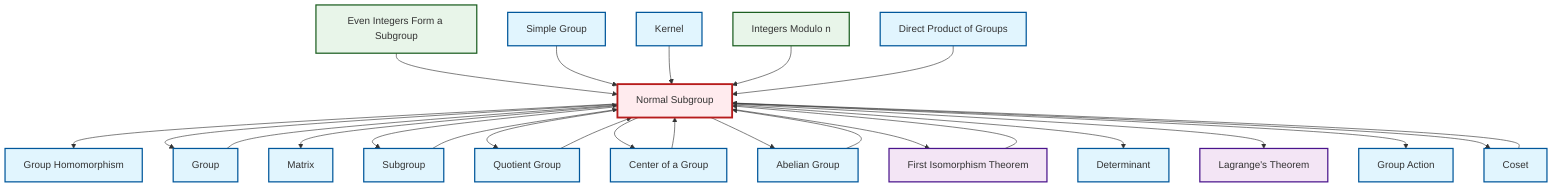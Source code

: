 graph TD
    classDef definition fill:#e1f5fe,stroke:#01579b,stroke-width:2px
    classDef theorem fill:#f3e5f5,stroke:#4a148c,stroke-width:2px
    classDef axiom fill:#fff3e0,stroke:#e65100,stroke-width:2px
    classDef example fill:#e8f5e9,stroke:#1b5e20,stroke-width:2px
    classDef current fill:#ffebee,stroke:#b71c1c,stroke-width:3px
    def-matrix["Matrix"]:::definition
    thm-lagrange["Lagrange's Theorem"]:::theorem
    ex-quotient-integers-mod-n["Integers Modulo n"]:::example
    def-group["Group"]:::definition
    def-homomorphism["Group Homomorphism"]:::definition
    def-determinant["Determinant"]:::definition
    def-quotient-group["Quotient Group"]:::definition
    def-subgroup["Subgroup"]:::definition
    def-direct-product["Direct Product of Groups"]:::definition
    def-simple-group["Simple Group"]:::definition
    def-center-of-group["Center of a Group"]:::definition
    def-abelian-group["Abelian Group"]:::definition
    def-normal-subgroup["Normal Subgroup"]:::definition
    ex-even-integers-subgroup["Even Integers Form a Subgroup"]:::example
    def-group-action["Group Action"]:::definition
    def-coset["Coset"]:::definition
    def-kernel["Kernel"]:::definition
    thm-first-isomorphism["First Isomorphism Theorem"]:::theorem
    def-normal-subgroup --> def-homomorphism
    def-coset --> def-normal-subgroup
    def-normal-subgroup --> def-group
    def-normal-subgroup --> def-matrix
    def-group --> def-normal-subgroup
    def-normal-subgroup --> def-subgroup
    def-normal-subgroup --> def-quotient-group
    def-normal-subgroup --> def-center-of-group
    thm-first-isomorphism --> def-normal-subgroup
    ex-even-integers-subgroup --> def-normal-subgroup
    def-normal-subgroup --> def-abelian-group
    def-abelian-group --> def-normal-subgroup
    def-quotient-group --> def-normal-subgroup
    def-simple-group --> def-normal-subgroup
    def-center-of-group --> def-normal-subgroup
    def-normal-subgroup --> thm-first-isomorphism
    def-normal-subgroup --> def-determinant
    def-normal-subgroup --> thm-lagrange
    def-kernel --> def-normal-subgroup
    def-normal-subgroup --> def-group-action
    ex-quotient-integers-mod-n --> def-normal-subgroup
    def-normal-subgroup --> def-coset
    def-direct-product --> def-normal-subgroup
    def-subgroup --> def-normal-subgroup
    class def-normal-subgroup current